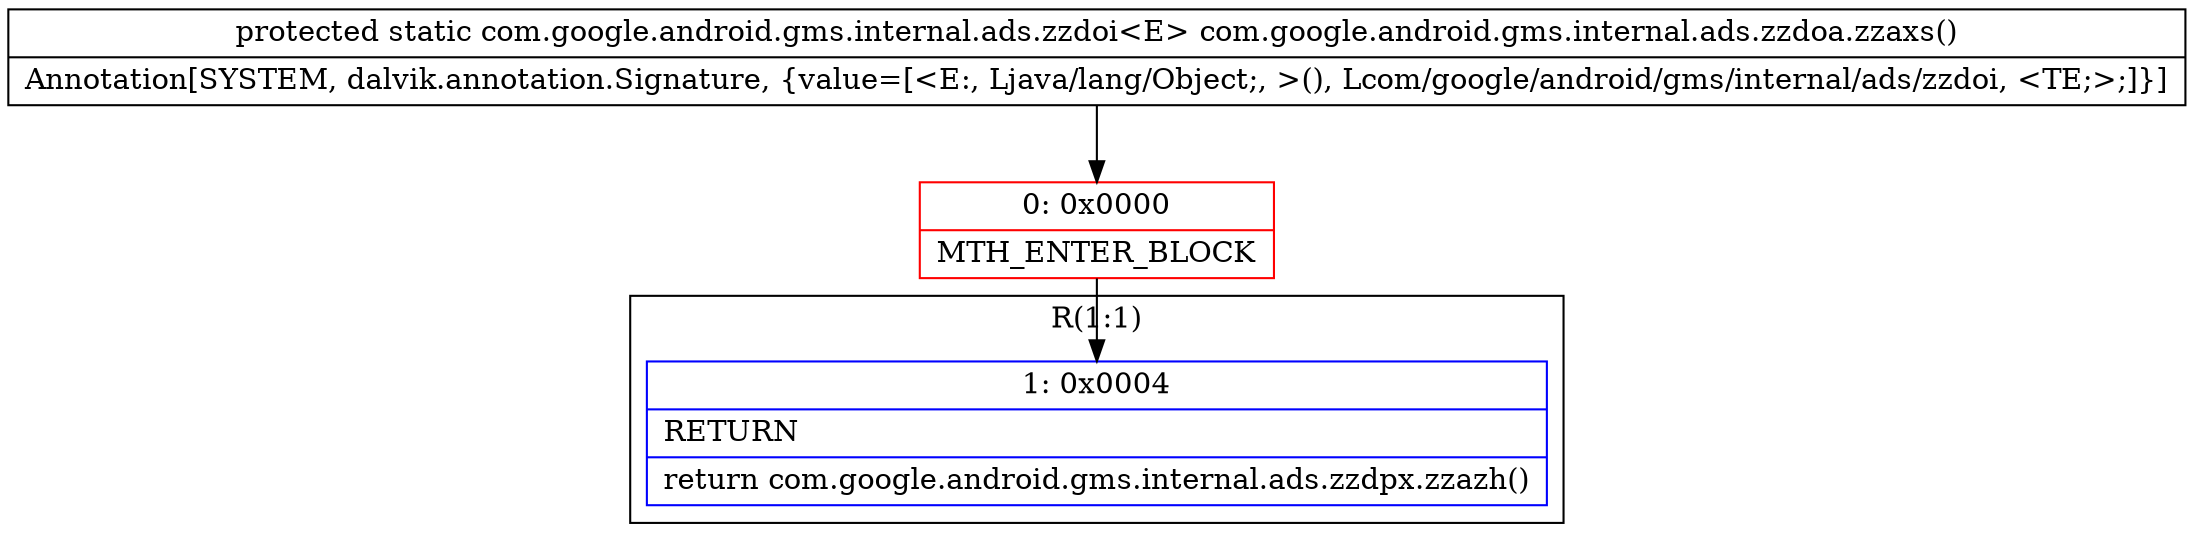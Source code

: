digraph "CFG forcom.google.android.gms.internal.ads.zzdoa.zzaxs()Lcom\/google\/android\/gms\/internal\/ads\/zzdoi;" {
subgraph cluster_Region_1696093141 {
label = "R(1:1)";
node [shape=record,color=blue];
Node_1 [shape=record,label="{1\:\ 0x0004|RETURN\l|return com.google.android.gms.internal.ads.zzdpx.zzazh()\l}"];
}
Node_0 [shape=record,color=red,label="{0\:\ 0x0000|MTH_ENTER_BLOCK\l}"];
MethodNode[shape=record,label="{protected static com.google.android.gms.internal.ads.zzdoi\<E\> com.google.android.gms.internal.ads.zzdoa.zzaxs()  | Annotation[SYSTEM, dalvik.annotation.Signature, \{value=[\<E:, Ljava\/lang\/Object;, \>(), Lcom\/google\/android\/gms\/internal\/ads\/zzdoi, \<TE;\>;]\}]\l}"];
MethodNode -> Node_0;
Node_0 -> Node_1;
}

